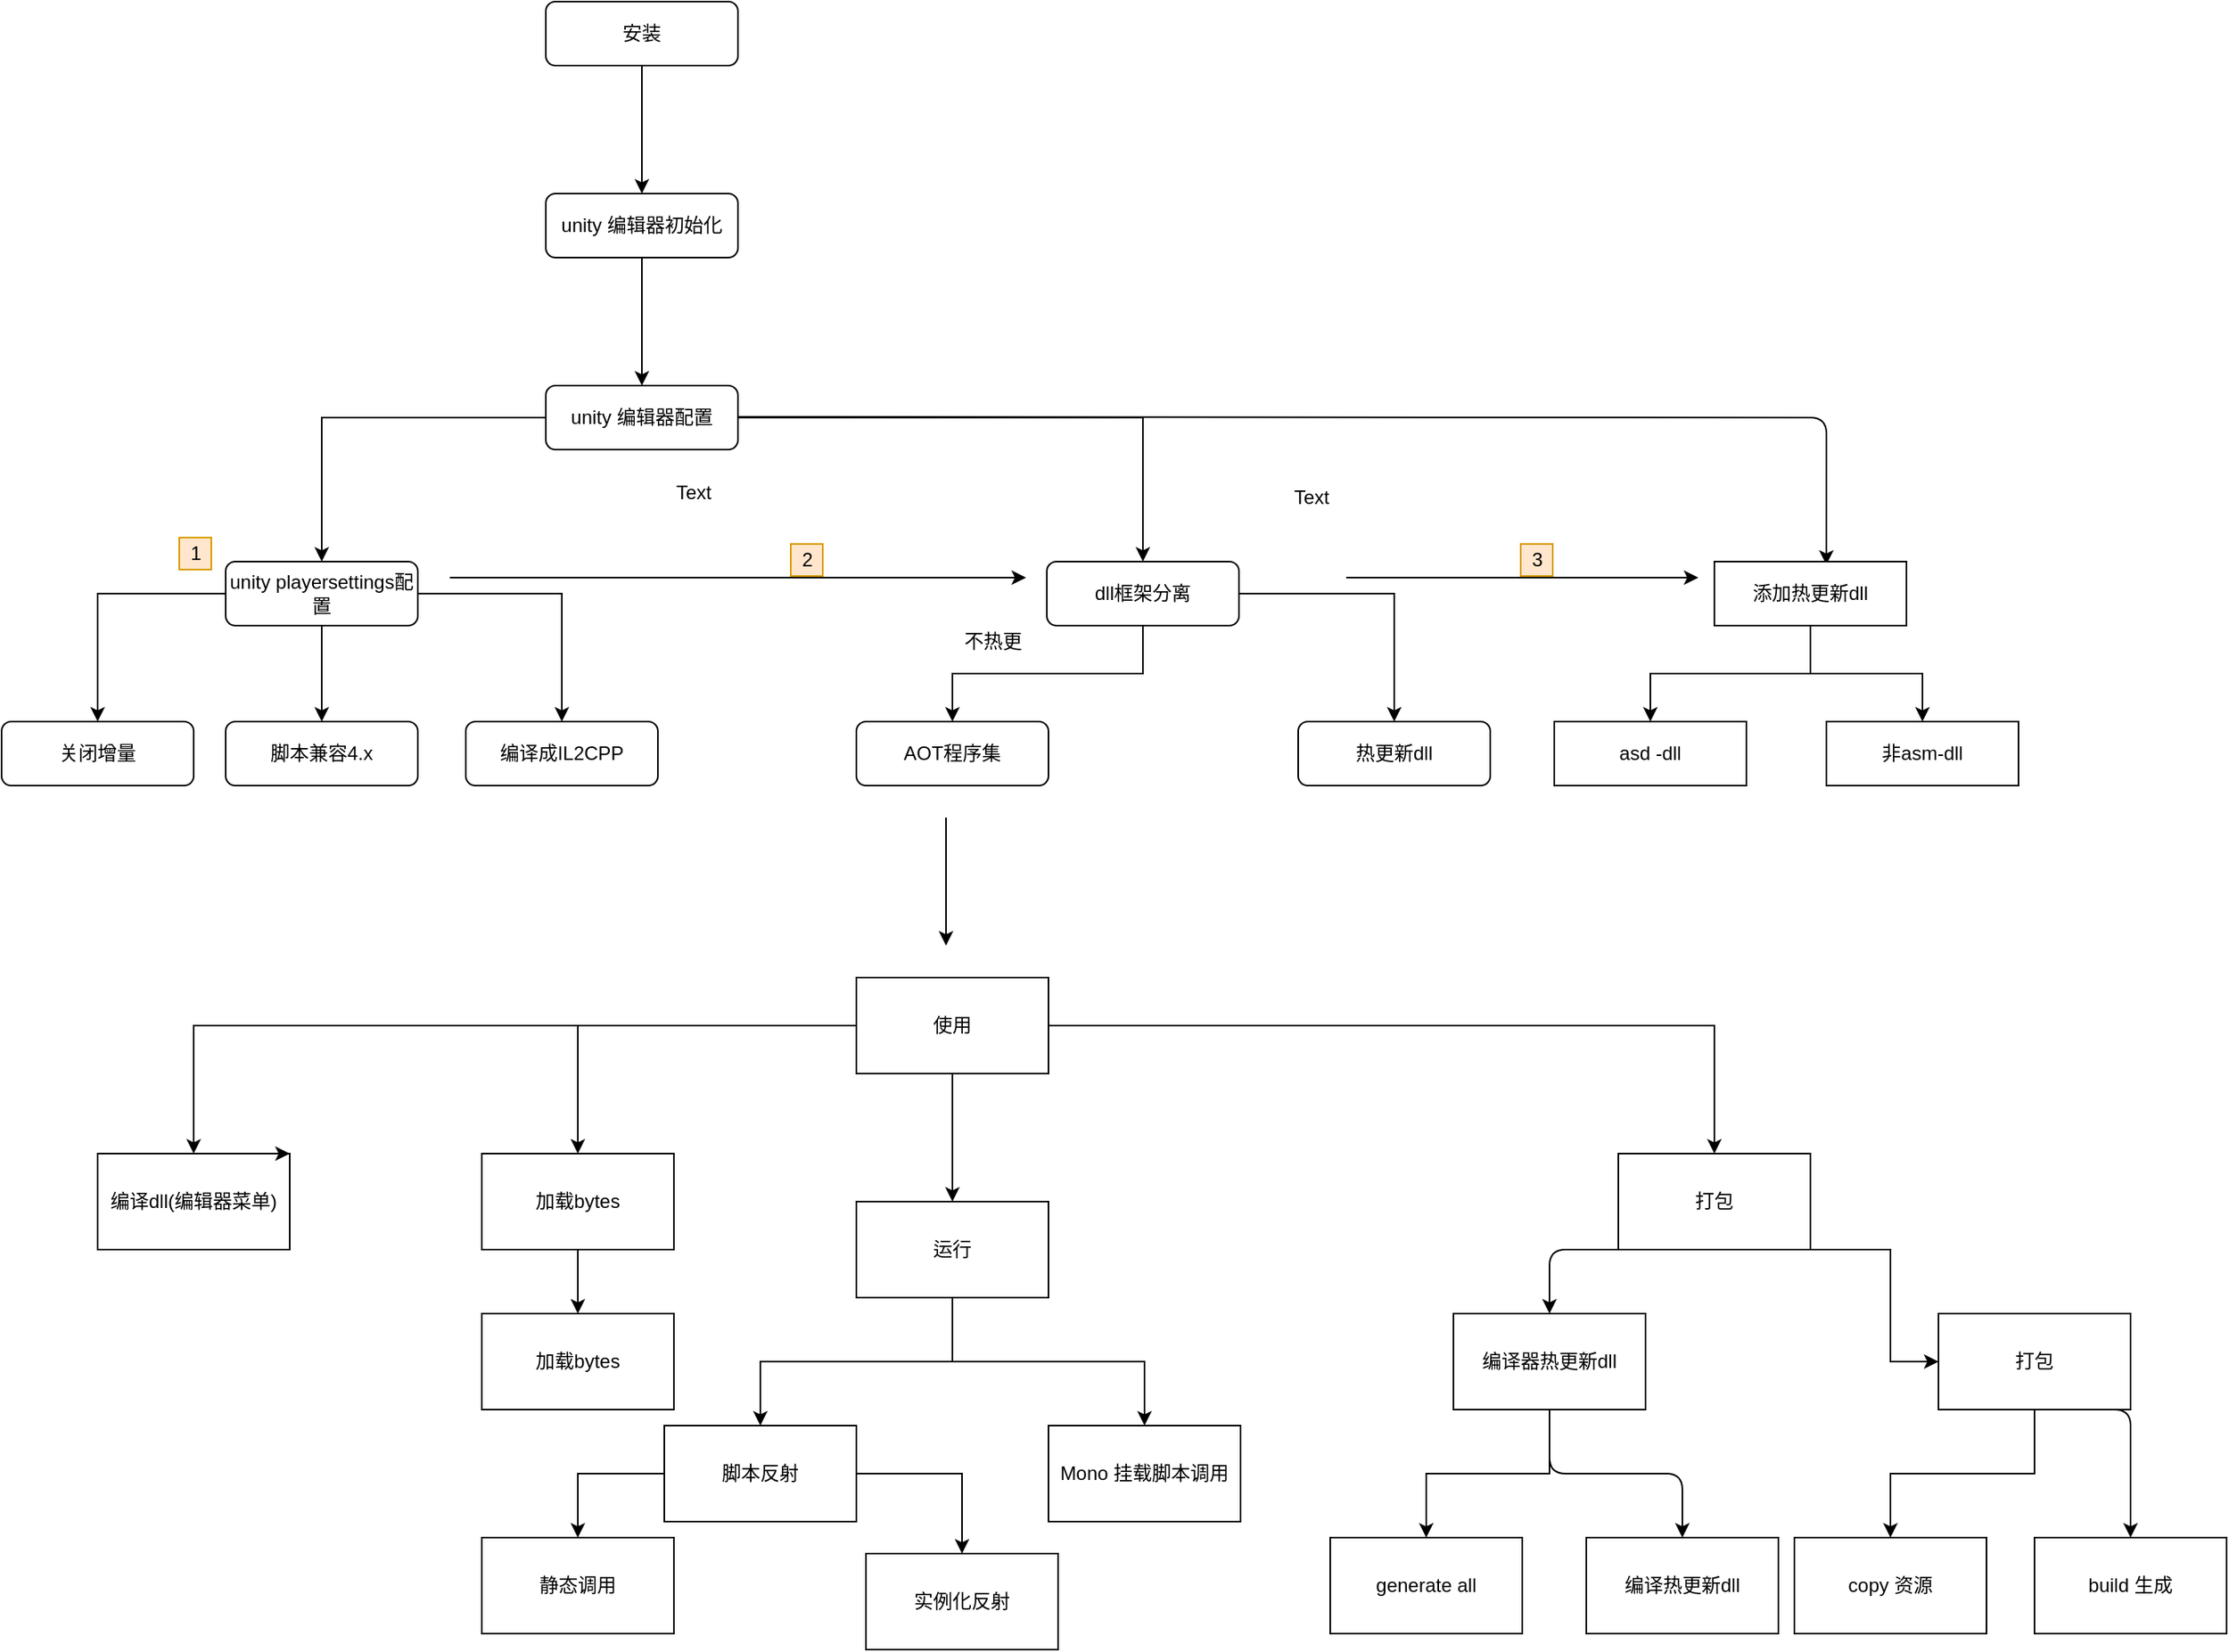 <mxfile version="21.1.7" type="github" pages="3">
  <diagram id="a4xEopkv2bsVfKYn4HD9" name="使用流程">
    <mxGraphModel dx="2204" dy="788" grid="1" gridSize="10" guides="1" tooltips="1" connect="1" arrows="1" fold="1" page="1" pageScale="1" pageWidth="827" pageHeight="1169" math="0" shadow="0">
      <root>
        <mxCell id="0" />
        <mxCell id="1" parent="0" />
        <mxCell id="EoGhAd8UYBKwOIdFuY8u-1" value="" style="edgeStyle=orthogonalEdgeStyle;rounded=0;orthogonalLoop=1;jettySize=auto;html=1;" edge="1" parent="1" source="EoGhAd8UYBKwOIdFuY8u-2" target="EoGhAd8UYBKwOIdFuY8u-4">
          <mxGeometry relative="1" as="geometry" />
        </mxCell>
        <mxCell id="EoGhAd8UYBKwOIdFuY8u-2" value="安装&lt;br&gt;" style="rounded=1;whiteSpace=wrap;html=1;fontSize=12;glass=0;strokeWidth=1;shadow=0;" vertex="1" parent="1">
          <mxGeometry x="160" y="80" width="120" height="40" as="geometry" />
        </mxCell>
        <mxCell id="EoGhAd8UYBKwOIdFuY8u-3" value="" style="edgeStyle=orthogonalEdgeStyle;rounded=0;orthogonalLoop=1;jettySize=auto;html=1;" edge="1" parent="1" source="EoGhAd8UYBKwOIdFuY8u-4" target="EoGhAd8UYBKwOIdFuY8u-6">
          <mxGeometry relative="1" as="geometry" />
        </mxCell>
        <mxCell id="EoGhAd8UYBKwOIdFuY8u-4" value="unity 编辑器初始化" style="rounded=1;whiteSpace=wrap;html=1;fontSize=12;glass=0;strokeWidth=1;shadow=0;" vertex="1" parent="1">
          <mxGeometry x="160" y="200" width="120" height="40" as="geometry" />
        </mxCell>
        <mxCell id="EoGhAd8UYBKwOIdFuY8u-5" value="" style="group" vertex="1" connectable="0" parent="1">
          <mxGeometry x="-180" y="320" width="1260" height="250" as="geometry" />
        </mxCell>
        <mxCell id="EoGhAd8UYBKwOIdFuY8u-6" value="unity 编辑器配置&lt;br&gt;" style="rounded=1;whiteSpace=wrap;html=1;fontSize=12;glass=0;strokeWidth=1;shadow=0;" vertex="1" parent="EoGhAd8UYBKwOIdFuY8u-5">
          <mxGeometry x="340" width="120" height="40" as="geometry" />
        </mxCell>
        <mxCell id="EoGhAd8UYBKwOIdFuY8u-7" value="dll框架分离" style="rounded=1;whiteSpace=wrap;html=1;fontSize=12;glass=0;strokeWidth=1;shadow=0;" vertex="1" parent="EoGhAd8UYBKwOIdFuY8u-5">
          <mxGeometry x="653" y="110" width="120" height="40" as="geometry" />
        </mxCell>
        <mxCell id="EoGhAd8UYBKwOIdFuY8u-8" value="" style="edgeStyle=orthogonalEdgeStyle;rounded=0;orthogonalLoop=1;jettySize=auto;html=1;" edge="1" parent="EoGhAd8UYBKwOIdFuY8u-5" source="EoGhAd8UYBKwOIdFuY8u-6" target="EoGhAd8UYBKwOIdFuY8u-7">
          <mxGeometry relative="1" as="geometry" />
        </mxCell>
        <mxCell id="EoGhAd8UYBKwOIdFuY8u-9" value="热更新dll" style="rounded=1;whiteSpace=wrap;html=1;fontSize=12;glass=0;strokeWidth=1;shadow=0;" vertex="1" parent="EoGhAd8UYBKwOIdFuY8u-5">
          <mxGeometry x="810" y="210" width="120" height="40" as="geometry" />
        </mxCell>
        <mxCell id="EoGhAd8UYBKwOIdFuY8u-10" value="" style="edgeStyle=orthogonalEdgeStyle;rounded=0;orthogonalLoop=1;jettySize=auto;html=1;" edge="1" parent="EoGhAd8UYBKwOIdFuY8u-5" source="EoGhAd8UYBKwOIdFuY8u-7" target="EoGhAd8UYBKwOIdFuY8u-9">
          <mxGeometry relative="1" as="geometry" />
        </mxCell>
        <mxCell id="EoGhAd8UYBKwOIdFuY8u-11" value="AOT程序集" style="rounded=1;whiteSpace=wrap;html=1;fontSize=12;glass=0;strokeWidth=1;shadow=0;" vertex="1" parent="EoGhAd8UYBKwOIdFuY8u-5">
          <mxGeometry x="534" y="210" width="120" height="40" as="geometry" />
        </mxCell>
        <mxCell id="EoGhAd8UYBKwOIdFuY8u-12" value="" style="edgeStyle=orthogonalEdgeStyle;rounded=0;orthogonalLoop=1;jettySize=auto;html=1;" edge="1" parent="EoGhAd8UYBKwOIdFuY8u-5" source="EoGhAd8UYBKwOIdFuY8u-7" target="EoGhAd8UYBKwOIdFuY8u-11">
          <mxGeometry relative="1" as="geometry" />
        </mxCell>
        <mxCell id="EoGhAd8UYBKwOIdFuY8u-13" value="unity playersettings配置" style="rounded=1;whiteSpace=wrap;html=1;fontSize=12;glass=0;strokeWidth=1;shadow=0;" vertex="1" parent="EoGhAd8UYBKwOIdFuY8u-5">
          <mxGeometry x="140" y="110" width="120" height="40" as="geometry" />
        </mxCell>
        <mxCell id="EoGhAd8UYBKwOIdFuY8u-14" value="" style="edgeStyle=orthogonalEdgeStyle;rounded=0;orthogonalLoop=1;jettySize=auto;html=1;" edge="1" parent="EoGhAd8UYBKwOIdFuY8u-5" source="EoGhAd8UYBKwOIdFuY8u-6" target="EoGhAd8UYBKwOIdFuY8u-13">
          <mxGeometry relative="1" as="geometry" />
        </mxCell>
        <mxCell id="EoGhAd8UYBKwOIdFuY8u-15" value="编译成IL2CPP" style="rounded=1;whiteSpace=wrap;html=1;fontSize=12;glass=0;strokeWidth=1;shadow=0;" vertex="1" parent="EoGhAd8UYBKwOIdFuY8u-5">
          <mxGeometry x="290" y="210" width="120" height="40" as="geometry" />
        </mxCell>
        <mxCell id="EoGhAd8UYBKwOIdFuY8u-16" value="" style="edgeStyle=orthogonalEdgeStyle;rounded=0;orthogonalLoop=1;jettySize=auto;html=1;" edge="1" parent="EoGhAd8UYBKwOIdFuY8u-5" source="EoGhAd8UYBKwOIdFuY8u-13" target="EoGhAd8UYBKwOIdFuY8u-15">
          <mxGeometry relative="1" as="geometry" />
        </mxCell>
        <mxCell id="EoGhAd8UYBKwOIdFuY8u-17" value="脚本兼容4.x" style="rounded=1;whiteSpace=wrap;html=1;fontSize=12;glass=0;strokeWidth=1;shadow=0;" vertex="1" parent="EoGhAd8UYBKwOIdFuY8u-5">
          <mxGeometry x="140" y="210" width="120" height="40" as="geometry" />
        </mxCell>
        <mxCell id="EoGhAd8UYBKwOIdFuY8u-18" value="" style="edgeStyle=orthogonalEdgeStyle;rounded=0;orthogonalLoop=1;jettySize=auto;html=1;" edge="1" parent="EoGhAd8UYBKwOIdFuY8u-5" source="EoGhAd8UYBKwOIdFuY8u-13" target="EoGhAd8UYBKwOIdFuY8u-17">
          <mxGeometry relative="1" as="geometry" />
        </mxCell>
        <mxCell id="EoGhAd8UYBKwOIdFuY8u-19" value="关闭增量" style="rounded=1;whiteSpace=wrap;html=1;fontSize=12;glass=0;strokeWidth=1;shadow=0;" vertex="1" parent="EoGhAd8UYBKwOIdFuY8u-5">
          <mxGeometry y="210" width="120" height="40" as="geometry" />
        </mxCell>
        <mxCell id="EoGhAd8UYBKwOIdFuY8u-20" value="" style="edgeStyle=orthogonalEdgeStyle;rounded=0;orthogonalLoop=1;jettySize=auto;html=1;" edge="1" parent="EoGhAd8UYBKwOIdFuY8u-5" source="EoGhAd8UYBKwOIdFuY8u-13" target="EoGhAd8UYBKwOIdFuY8u-19">
          <mxGeometry relative="1" as="geometry" />
        </mxCell>
        <mxCell id="EoGhAd8UYBKwOIdFuY8u-21" value="" style="endArrow=classic;html=1;" edge="1" parent="EoGhAd8UYBKwOIdFuY8u-5">
          <mxGeometry width="50" height="50" relative="1" as="geometry">
            <mxPoint x="280" y="120" as="sourcePoint" />
            <mxPoint x="640" y="120" as="targetPoint" />
          </mxGeometry>
        </mxCell>
        <mxCell id="EoGhAd8UYBKwOIdFuY8u-22" value="1" style="text;html=1;align=center;verticalAlign=middle;resizable=0;points=[];autosize=1;fillColor=#ffe6cc;strokeColor=#d79b00;" vertex="1" parent="EoGhAd8UYBKwOIdFuY8u-5">
          <mxGeometry x="111" y="95" width="20" height="20" as="geometry" />
        </mxCell>
        <mxCell id="EoGhAd8UYBKwOIdFuY8u-23" value="不热更" style="text;html=1;align=center;verticalAlign=middle;resizable=0;points=[];autosize=1;" vertex="1" parent="EoGhAd8UYBKwOIdFuY8u-5">
          <mxGeometry x="594" y="150" width="50" height="20" as="geometry" />
        </mxCell>
        <mxCell id="EoGhAd8UYBKwOIdFuY8u-24" value="" style="endArrow=classic;html=1;entryX=0.583;entryY=0.05;entryDx=0;entryDy=0;entryPerimeter=0;" edge="1" parent="EoGhAd8UYBKwOIdFuY8u-5" target="EoGhAd8UYBKwOIdFuY8u-25">
          <mxGeometry width="50" height="50" relative="1" as="geometry">
            <mxPoint x="460" y="19.5" as="sourcePoint" />
            <mxPoint x="650" y="19.5" as="targetPoint" />
            <Array as="points">
              <mxPoint x="1140" y="20" />
            </Array>
          </mxGeometry>
        </mxCell>
        <mxCell id="EoGhAd8UYBKwOIdFuY8u-25" value="添加热更新dll" style="rounded=0;whiteSpace=wrap;html=1;" vertex="1" parent="EoGhAd8UYBKwOIdFuY8u-5">
          <mxGeometry x="1070" y="110" width="120" height="40" as="geometry" />
        </mxCell>
        <mxCell id="EoGhAd8UYBKwOIdFuY8u-26" value="非asm-dll" style="rounded=0;whiteSpace=wrap;html=1;" vertex="1" parent="EoGhAd8UYBKwOIdFuY8u-5">
          <mxGeometry x="1140" y="210" width="120" height="40" as="geometry" />
        </mxCell>
        <mxCell id="EoGhAd8UYBKwOIdFuY8u-27" value="" style="edgeStyle=orthogonalEdgeStyle;rounded=0;orthogonalLoop=1;jettySize=auto;html=1;" edge="1" parent="EoGhAd8UYBKwOIdFuY8u-5" source="EoGhAd8UYBKwOIdFuY8u-25" target="EoGhAd8UYBKwOIdFuY8u-26">
          <mxGeometry relative="1" as="geometry" />
        </mxCell>
        <mxCell id="EoGhAd8UYBKwOIdFuY8u-28" value="asd -dll" style="rounded=0;whiteSpace=wrap;html=1;" vertex="1" parent="EoGhAd8UYBKwOIdFuY8u-5">
          <mxGeometry x="970" y="210" width="120" height="40" as="geometry" />
        </mxCell>
        <mxCell id="EoGhAd8UYBKwOIdFuY8u-29" value="" style="edgeStyle=orthogonalEdgeStyle;rounded=0;orthogonalLoop=1;jettySize=auto;html=1;" edge="1" parent="EoGhAd8UYBKwOIdFuY8u-5" source="EoGhAd8UYBKwOIdFuY8u-25" target="EoGhAd8UYBKwOIdFuY8u-28">
          <mxGeometry relative="1" as="geometry" />
        </mxCell>
        <mxCell id="EoGhAd8UYBKwOIdFuY8u-30" value="" style="endArrow=classic;html=1;" edge="1" parent="EoGhAd8UYBKwOIdFuY8u-5">
          <mxGeometry width="50" height="50" relative="1" as="geometry">
            <mxPoint x="840" y="120" as="sourcePoint" />
            <mxPoint x="1060" y="120" as="targetPoint" />
          </mxGeometry>
        </mxCell>
        <mxCell id="EoGhAd8UYBKwOIdFuY8u-31" value="2&lt;br&gt;" style="text;html=1;align=center;verticalAlign=middle;resizable=0;points=[];autosize=1;fillColor=#ffe6cc;strokeColor=#d79b00;" vertex="1" parent="EoGhAd8UYBKwOIdFuY8u-5">
          <mxGeometry x="493" y="99" width="20" height="20" as="geometry" />
        </mxCell>
        <mxCell id="EoGhAd8UYBKwOIdFuY8u-32" value="3" style="text;html=1;align=center;verticalAlign=middle;resizable=0;points=[];autosize=1;fillColor=#ffe6cc;strokeColor=#d79b00;" vertex="1" parent="EoGhAd8UYBKwOIdFuY8u-5">
          <mxGeometry x="949" y="99" width="20" height="20" as="geometry" />
        </mxCell>
        <mxCell id="EoGhAd8UYBKwOIdFuY8u-33" value="Text" style="text;html=1;align=center;verticalAlign=middle;resizable=0;points=[];autosize=1;" vertex="1" parent="EoGhAd8UYBKwOIdFuY8u-5">
          <mxGeometry x="412" y="57" width="40" height="20" as="geometry" />
        </mxCell>
        <mxCell id="EoGhAd8UYBKwOIdFuY8u-34" value="Text" style="text;html=1;align=center;verticalAlign=middle;resizable=0;points=[];autosize=1;" vertex="1" parent="EoGhAd8UYBKwOIdFuY8u-5">
          <mxGeometry x="798" y="60" width="40" height="20" as="geometry" />
        </mxCell>
        <mxCell id="EoGhAd8UYBKwOIdFuY8u-35" value="" style="edgeStyle=orthogonalEdgeStyle;rounded=0;orthogonalLoop=1;jettySize=auto;html=1;" edge="1" parent="1" source="EoGhAd8UYBKwOIdFuY8u-39" target="EoGhAd8UYBKwOIdFuY8u-42">
          <mxGeometry relative="1" as="geometry" />
        </mxCell>
        <mxCell id="EoGhAd8UYBKwOIdFuY8u-36" value="" style="edgeStyle=orthogonalEdgeStyle;rounded=0;orthogonalLoop=1;jettySize=auto;html=1;" edge="1" parent="1" source="EoGhAd8UYBKwOIdFuY8u-39" target="EoGhAd8UYBKwOIdFuY8u-41">
          <mxGeometry relative="1" as="geometry" />
        </mxCell>
        <mxCell id="EoGhAd8UYBKwOIdFuY8u-37" value="" style="edgeStyle=orthogonalEdgeStyle;rounded=0;orthogonalLoop=1;jettySize=auto;html=1;" edge="1" parent="1" source="EoGhAd8UYBKwOIdFuY8u-39" target="EoGhAd8UYBKwOIdFuY8u-60">
          <mxGeometry relative="1" as="geometry" />
        </mxCell>
        <mxCell id="EoGhAd8UYBKwOIdFuY8u-38" value="" style="edgeStyle=orthogonalEdgeStyle;rounded=0;orthogonalLoop=1;jettySize=auto;html=1;" edge="1" parent="1" source="EoGhAd8UYBKwOIdFuY8u-39" target="EoGhAd8UYBKwOIdFuY8u-46">
          <mxGeometry relative="1" as="geometry" />
        </mxCell>
        <mxCell id="EoGhAd8UYBKwOIdFuY8u-39" value="使用" style="rounded=0;whiteSpace=wrap;html=1;" vertex="1" parent="1">
          <mxGeometry x="354" y="690" width="120" height="60" as="geometry" />
        </mxCell>
        <mxCell id="EoGhAd8UYBKwOIdFuY8u-40" value="" style="edgeStyle=orthogonalEdgeStyle;rounded=0;orthogonalLoop=1;jettySize=auto;html=1;" edge="1" parent="1" source="EoGhAd8UYBKwOIdFuY8u-41" target="EoGhAd8UYBKwOIdFuY8u-69">
          <mxGeometry relative="1" as="geometry" />
        </mxCell>
        <mxCell id="EoGhAd8UYBKwOIdFuY8u-41" value="加载bytes" style="rounded=0;whiteSpace=wrap;html=1;" vertex="1" parent="1">
          <mxGeometry x="120" y="800" width="120" height="60" as="geometry" />
        </mxCell>
        <mxCell id="EoGhAd8UYBKwOIdFuY8u-42" value="编译dll(编辑器菜单)" style="rounded=0;whiteSpace=wrap;html=1;" vertex="1" parent="1">
          <mxGeometry x="-120" y="800" width="120" height="60" as="geometry" />
        </mxCell>
        <mxCell id="EoGhAd8UYBKwOIdFuY8u-43" value="" style="endArrow=classic;html=1;" edge="1" parent="1">
          <mxGeometry width="50" height="50" relative="1" as="geometry">
            <mxPoint x="410" y="590" as="sourcePoint" />
            <mxPoint x="410" y="670" as="targetPoint" />
          </mxGeometry>
        </mxCell>
        <mxCell id="EoGhAd8UYBKwOIdFuY8u-44" style="edgeStyle=orthogonalEdgeStyle;rounded=0;orthogonalLoop=1;jettySize=auto;html=1;exitX=0.75;exitY=0;exitDx=0;exitDy=0;entryX=1;entryY=0;entryDx=0;entryDy=0;" edge="1" parent="1" source="EoGhAd8UYBKwOIdFuY8u-42" target="EoGhAd8UYBKwOIdFuY8u-42">
          <mxGeometry relative="1" as="geometry" />
        </mxCell>
        <mxCell id="EoGhAd8UYBKwOIdFuY8u-45" value="" style="group" vertex="1" connectable="0" parent="1">
          <mxGeometry x="650" y="800" width="560" height="300" as="geometry" />
        </mxCell>
        <mxCell id="EoGhAd8UYBKwOIdFuY8u-46" value="打包" style="rounded=0;whiteSpace=wrap;html=1;" vertex="1" parent="EoGhAd8UYBKwOIdFuY8u-45">
          <mxGeometry x="180" width="120" height="60" as="geometry" />
        </mxCell>
        <mxCell id="EoGhAd8UYBKwOIdFuY8u-47" value="打包" style="rounded=0;whiteSpace=wrap;html=1;" vertex="1" parent="EoGhAd8UYBKwOIdFuY8u-45">
          <mxGeometry x="380" y="100" width="120" height="60" as="geometry" />
        </mxCell>
        <mxCell id="EoGhAd8UYBKwOIdFuY8u-48" value="" style="edgeStyle=orthogonalEdgeStyle;rounded=0;orthogonalLoop=1;jettySize=auto;html=1;" edge="1" parent="EoGhAd8UYBKwOIdFuY8u-45" source="EoGhAd8UYBKwOIdFuY8u-46" target="EoGhAd8UYBKwOIdFuY8u-47">
          <mxGeometry relative="1" as="geometry">
            <Array as="points">
              <mxPoint x="350" y="60" />
            </Array>
          </mxGeometry>
        </mxCell>
        <mxCell id="EoGhAd8UYBKwOIdFuY8u-49" value="copy 资源" style="rounded=0;whiteSpace=wrap;html=1;" vertex="1" parent="EoGhAd8UYBKwOIdFuY8u-45">
          <mxGeometry x="290" y="240" width="120" height="60" as="geometry" />
        </mxCell>
        <mxCell id="EoGhAd8UYBKwOIdFuY8u-50" value="" style="edgeStyle=orthogonalEdgeStyle;rounded=0;orthogonalLoop=1;jettySize=auto;html=1;" edge="1" parent="EoGhAd8UYBKwOIdFuY8u-45" source="EoGhAd8UYBKwOIdFuY8u-47" target="EoGhAd8UYBKwOIdFuY8u-49">
          <mxGeometry relative="1" as="geometry" />
        </mxCell>
        <mxCell id="EoGhAd8UYBKwOIdFuY8u-51" value="generate all" style="rounded=0;whiteSpace=wrap;html=1;" vertex="1" parent="EoGhAd8UYBKwOIdFuY8u-45">
          <mxGeometry y="240" width="120" height="60" as="geometry" />
        </mxCell>
        <mxCell id="EoGhAd8UYBKwOIdFuY8u-52" value="编译热更新dll" style="rounded=0;whiteSpace=wrap;html=1;" vertex="1" parent="EoGhAd8UYBKwOIdFuY8u-45">
          <mxGeometry x="160" y="240" width="120" height="60" as="geometry" />
        </mxCell>
        <mxCell id="EoGhAd8UYBKwOIdFuY8u-53" value="编译器热更新dll" style="rounded=0;whiteSpace=wrap;html=1;" vertex="1" parent="EoGhAd8UYBKwOIdFuY8u-45">
          <mxGeometry x="77" y="100" width="120" height="60" as="geometry" />
        </mxCell>
        <mxCell id="EoGhAd8UYBKwOIdFuY8u-54" value="" style="endArrow=classic;html=1;exitX=0.5;exitY=1;exitDx=0;exitDy=0;entryX=0.5;entryY=0;entryDx=0;entryDy=0;" edge="1" parent="EoGhAd8UYBKwOIdFuY8u-45" source="EoGhAd8UYBKwOIdFuY8u-46" target="EoGhAd8UYBKwOIdFuY8u-53">
          <mxGeometry width="50" height="50" relative="1" as="geometry">
            <mxPoint x="220" y="240" as="sourcePoint" />
            <mxPoint x="270" y="190" as="targetPoint" />
            <Array as="points">
              <mxPoint x="137" y="60" />
            </Array>
          </mxGeometry>
        </mxCell>
        <mxCell id="EoGhAd8UYBKwOIdFuY8u-55" value="" style="edgeStyle=orthogonalEdgeStyle;rounded=0;orthogonalLoop=1;jettySize=auto;html=1;exitX=0.5;exitY=1;exitDx=0;exitDy=0;" edge="1" parent="EoGhAd8UYBKwOIdFuY8u-45" source="EoGhAd8UYBKwOIdFuY8u-53" target="EoGhAd8UYBKwOIdFuY8u-51">
          <mxGeometry relative="1" as="geometry">
            <mxPoint x="237" y="249" as="sourcePoint" />
          </mxGeometry>
        </mxCell>
        <mxCell id="EoGhAd8UYBKwOIdFuY8u-56" value="" style="endArrow=classic;html=1;exitX=0.5;exitY=1;exitDx=0;exitDy=0;entryX=0.5;entryY=0;entryDx=0;entryDy=0;" edge="1" parent="EoGhAd8UYBKwOIdFuY8u-45" source="EoGhAd8UYBKwOIdFuY8u-53" target="EoGhAd8UYBKwOIdFuY8u-52">
          <mxGeometry width="50" height="50" relative="1" as="geometry">
            <mxPoint x="220" y="230" as="sourcePoint" />
            <mxPoint x="240" y="200" as="targetPoint" />
            <Array as="points">
              <mxPoint x="137" y="200" />
              <mxPoint x="220" y="200" />
            </Array>
          </mxGeometry>
        </mxCell>
        <mxCell id="EoGhAd8UYBKwOIdFuY8u-57" value="build 生成" style="rounded=0;whiteSpace=wrap;html=1;" vertex="1" parent="EoGhAd8UYBKwOIdFuY8u-45">
          <mxGeometry x="440" y="240" width="120" height="60" as="geometry" />
        </mxCell>
        <mxCell id="EoGhAd8UYBKwOIdFuY8u-58" value="" style="endArrow=classic;html=1;exitX=0.5;exitY=1;exitDx=0;exitDy=0;entryX=0.5;entryY=0;entryDx=0;entryDy=0;" edge="1" parent="EoGhAd8UYBKwOIdFuY8u-45" source="EoGhAd8UYBKwOIdFuY8u-47" target="EoGhAd8UYBKwOIdFuY8u-57">
          <mxGeometry width="50" height="50" relative="1" as="geometry">
            <mxPoint x="480" y="240" as="sourcePoint" />
            <mxPoint x="530" y="190" as="targetPoint" />
            <Array as="points">
              <mxPoint x="500" y="160" />
            </Array>
          </mxGeometry>
        </mxCell>
        <mxCell id="EoGhAd8UYBKwOIdFuY8u-59" value="" style="group" vertex="1" connectable="0" parent="1">
          <mxGeometry x="120" y="830" width="474" height="280" as="geometry" />
        </mxCell>
        <mxCell id="EoGhAd8UYBKwOIdFuY8u-60" value="运行" style="rounded=0;whiteSpace=wrap;html=1;" vertex="1" parent="EoGhAd8UYBKwOIdFuY8u-59">
          <mxGeometry x="234" width="120" height="60" as="geometry" />
        </mxCell>
        <mxCell id="EoGhAd8UYBKwOIdFuY8u-61" value="脚本反射" style="rounded=0;whiteSpace=wrap;html=1;" vertex="1" parent="EoGhAd8UYBKwOIdFuY8u-59">
          <mxGeometry x="114" y="140" width="120" height="60" as="geometry" />
        </mxCell>
        <mxCell id="EoGhAd8UYBKwOIdFuY8u-62" value="" style="edgeStyle=orthogonalEdgeStyle;rounded=0;orthogonalLoop=1;jettySize=auto;html=1;" edge="1" parent="EoGhAd8UYBKwOIdFuY8u-59" source="EoGhAd8UYBKwOIdFuY8u-60" target="EoGhAd8UYBKwOIdFuY8u-61">
          <mxGeometry relative="1" as="geometry" />
        </mxCell>
        <mxCell id="EoGhAd8UYBKwOIdFuY8u-63" value="实例化反射" style="rounded=0;whiteSpace=wrap;html=1;" vertex="1" parent="EoGhAd8UYBKwOIdFuY8u-59">
          <mxGeometry x="240" y="220" width="120" height="60" as="geometry" />
        </mxCell>
        <mxCell id="EoGhAd8UYBKwOIdFuY8u-64" value="" style="edgeStyle=orthogonalEdgeStyle;rounded=0;orthogonalLoop=1;jettySize=auto;html=1;" edge="1" parent="EoGhAd8UYBKwOIdFuY8u-59" source="EoGhAd8UYBKwOIdFuY8u-61" target="EoGhAd8UYBKwOIdFuY8u-63">
          <mxGeometry relative="1" as="geometry" />
        </mxCell>
        <mxCell id="EoGhAd8UYBKwOIdFuY8u-65" value="Mono 挂载脚本调用" style="rounded=0;whiteSpace=wrap;html=1;" vertex="1" parent="EoGhAd8UYBKwOIdFuY8u-59">
          <mxGeometry x="354" y="140" width="120" height="60" as="geometry" />
        </mxCell>
        <mxCell id="EoGhAd8UYBKwOIdFuY8u-66" value="" style="edgeStyle=orthogonalEdgeStyle;rounded=0;orthogonalLoop=1;jettySize=auto;html=1;" edge="1" parent="EoGhAd8UYBKwOIdFuY8u-59" source="EoGhAd8UYBKwOIdFuY8u-60" target="EoGhAd8UYBKwOIdFuY8u-65">
          <mxGeometry relative="1" as="geometry" />
        </mxCell>
        <mxCell id="EoGhAd8UYBKwOIdFuY8u-67" value="静态调用" style="rounded=0;whiteSpace=wrap;html=1;" vertex="1" parent="EoGhAd8UYBKwOIdFuY8u-59">
          <mxGeometry y="210" width="120" height="60" as="geometry" />
        </mxCell>
        <mxCell id="EoGhAd8UYBKwOIdFuY8u-68" value="" style="edgeStyle=orthogonalEdgeStyle;rounded=0;orthogonalLoop=1;jettySize=auto;html=1;entryX=0.5;entryY=0;entryDx=0;entryDy=0;" edge="1" parent="EoGhAd8UYBKwOIdFuY8u-59" source="EoGhAd8UYBKwOIdFuY8u-61" target="EoGhAd8UYBKwOIdFuY8u-67">
          <mxGeometry relative="1" as="geometry">
            <Array as="points">
              <mxPoint x="60" y="170" />
            </Array>
          </mxGeometry>
        </mxCell>
        <mxCell id="EoGhAd8UYBKwOIdFuY8u-69" value="加载bytes" style="rounded=0;whiteSpace=wrap;html=1;" vertex="1" parent="EoGhAd8UYBKwOIdFuY8u-59">
          <mxGeometry y="70" width="120" height="60" as="geometry" />
        </mxCell>
      </root>
    </mxGraphModel>
  </diagram>
  <diagram id="kLOaayWvaOova35mSQs2" name="泛型">
    <mxGraphModel dx="1377" dy="788" grid="1" gridSize="10" guides="1" tooltips="1" connect="1" arrows="1" fold="1" page="1" pageScale="1" pageWidth="827" pageHeight="1169" math="0" shadow="0">
      <root>
        <mxCell id="0" />
        <mxCell id="1" parent="0" />
        <mxCell id="Z5YoFpjWwW59qFX5yE6A-208" value="泛型" style="text;html=1;align=center;verticalAlign=middle;resizable=0;points=[];autosize=1;" vertex="1" parent="1">
          <mxGeometry x="360" y="50" width="40" height="20" as="geometry" />
        </mxCell>
        <mxCell id="Z5YoFpjWwW59qFX5yE6A-209" value="" style="edgeStyle=orthogonalEdgeStyle;rounded=0;orthogonalLoop=1;jettySize=auto;html=1;" edge="1" parent="1" source="Z5YoFpjWwW59qFX5yE6A-210" target="Z5YoFpjWwW59qFX5yE6A-212">
          <mxGeometry relative="1" as="geometry" />
        </mxCell>
        <mxCell id="Z5YoFpjWwW59qFX5yE6A-210" value="泛型" style="rounded=0;whiteSpace=wrap;html=1;" vertex="1" parent="1">
          <mxGeometry x="320" y="100" width="120" height="60" as="geometry" />
        </mxCell>
        <mxCell id="Z5YoFpjWwW59qFX5yE6A-211" value="" style="edgeStyle=orthogonalEdgeStyle;rounded=0;orthogonalLoop=1;jettySize=auto;html=1;" edge="1" parent="1" source="Z5YoFpjWwW59qFX5yE6A-212" target="Z5YoFpjWwW59qFX5yE6A-213">
          <mxGeometry relative="1" as="geometry" />
        </mxCell>
        <mxCell id="Z5YoFpjWwW59qFX5yE6A-212" value="共享（主工程预先定义实例化）" style="rounded=0;whiteSpace=wrap;html=1;" vertex="1" parent="1">
          <mxGeometry x="200" y="290" width="120" height="60" as="geometry" />
        </mxCell>
        <mxCell id="Z5YoFpjWwW59qFX5yE6A-213" value="限制性（开发版定制）" style="rounded=0;whiteSpace=wrap;html=1;" vertex="1" parent="1">
          <mxGeometry x="200" y="400" width="120" height="60" as="geometry" />
        </mxCell>
        <mxCell id="Z5YoFpjWwW59qFX5yE6A-214" value="" style="edgeStyle=orthogonalEdgeStyle;rounded=0;orthogonalLoop=1;jettySize=auto;html=1;exitX=0.5;exitY=1;exitDx=0;exitDy=0;" edge="1" parent="1" source="Z5YoFpjWwW59qFX5yE6A-210" target="Z5YoFpjWwW59qFX5yE6A-216">
          <mxGeometry relative="1" as="geometry">
            <mxPoint x="380" y="220" as="sourcePoint" />
          </mxGeometry>
        </mxCell>
        <mxCell id="Z5YoFpjWwW59qFX5yE6A-215" value="" style="edgeStyle=orthogonalEdgeStyle;rounded=0;orthogonalLoop=1;jettySize=auto;html=1;" edge="1" parent="1" source="Z5YoFpjWwW59qFX5yE6A-216" target="Z5YoFpjWwW59qFX5yE6A-217">
          <mxGeometry relative="1" as="geometry" />
        </mxCell>
        <mxCell id="Z5YoFpjWwW59qFX5yE6A-216" value="补充元数据" style="rounded=0;whiteSpace=wrap;html=1;" vertex="1" parent="1">
          <mxGeometry x="414" y="290" width="120" height="60" as="geometry" />
        </mxCell>
        <mxCell id="Z5YoFpjWwW59qFX5yE6A-217" value="丢失的函数体元数据" style="rounded=0;whiteSpace=wrap;html=1;" vertex="1" parent="1">
          <mxGeometry x="414" y="400" width="120" height="60" as="geometry" />
        </mxCell>
      </root>
    </mxGraphModel>
  </diagram>
  <diagram name="桥接函数" id="0SM3inQHrVS0dK10SQLN">
    <mxGraphModel dx="2754" dy="1576" grid="1" gridSize="10" guides="1" tooltips="1" connect="1" arrows="1" fold="1" page="1" pageScale="1" pageWidth="827" pageHeight="1169" math="0" shadow="0">
      <root>
        <mxCell id="0" />
        <mxCell id="1" parent="0" />
        <mxCell id="2hartZvfvEYPj1R3j397-19" value="" style="edgeStyle=orthogonalEdgeStyle;rounded=0;orthogonalLoop=1;jettySize=auto;html=1;" edge="1" parent="1" source="2hartZvfvEYPj1R3j397-22" target="2hartZvfvEYPj1R3j397-20">
          <mxGeometry relative="1" as="geometry">
            <Array as="points">
              <mxPoint x="414" y="190" />
              <mxPoint x="320" y="190" />
            </Array>
          </mxGeometry>
        </mxCell>
        <mxCell id="2hartZvfvEYPj1R3j397-20" value="AOT和热更新代码双向调用" style="rounded=0;whiteSpace=wrap;html=1;" vertex="1" parent="1">
          <mxGeometry x="270" y="230" width="120" height="60" as="geometry" />
        </mxCell>
        <mxCell id="2hartZvfvEYPj1R3j397-21" style="edgeStyle=orthogonalEdgeStyle;rounded=0;orthogonalLoop=1;jettySize=auto;html=1;entryX=0.433;entryY=-0.083;entryDx=0;entryDy=0;entryPerimeter=0;" edge="1" parent="1" source="2hartZvfvEYPj1R3j397-22" target="2hartZvfvEYPj1R3j397-24">
          <mxGeometry relative="1" as="geometry">
            <mxPoint x="470" y="230" as="targetPoint" />
          </mxGeometry>
        </mxCell>
        <mxCell id="2hartZvfvEYPj1R3j397-22" value="桥接函数" style="rounded=0;whiteSpace=wrap;html=1;" vertex="1" parent="1">
          <mxGeometry x="354" y="90" width="120" height="60" as="geometry" />
        </mxCell>
        <mxCell id="2hartZvfvEYPj1R3j397-23" value="" style="edgeStyle=orthogonalEdgeStyle;rounded=0;orthogonalLoop=1;jettySize=auto;html=1;" edge="1" parent="1" source="2hartZvfvEYPj1R3j397-24" target="2hartZvfvEYPj1R3j397-25">
          <mxGeometry relative="1" as="geometry" />
        </mxCell>
        <mxCell id="2hartZvfvEYPj1R3j397-24" value="原理" style="rounded=0;whiteSpace=wrap;html=1;" vertex="1" parent="1">
          <mxGeometry x="430" y="230" width="120" height="60" as="geometry" />
        </mxCell>
        <mxCell id="2hartZvfvEYPj1R3j397-25" value="函数签名" style="rounded=0;whiteSpace=wrap;html=1;" vertex="1" parent="1">
          <mxGeometry x="430" y="370" width="120" height="60" as="geometry" />
        </mxCell>
      </root>
    </mxGraphModel>
  </diagram>
</mxfile>
